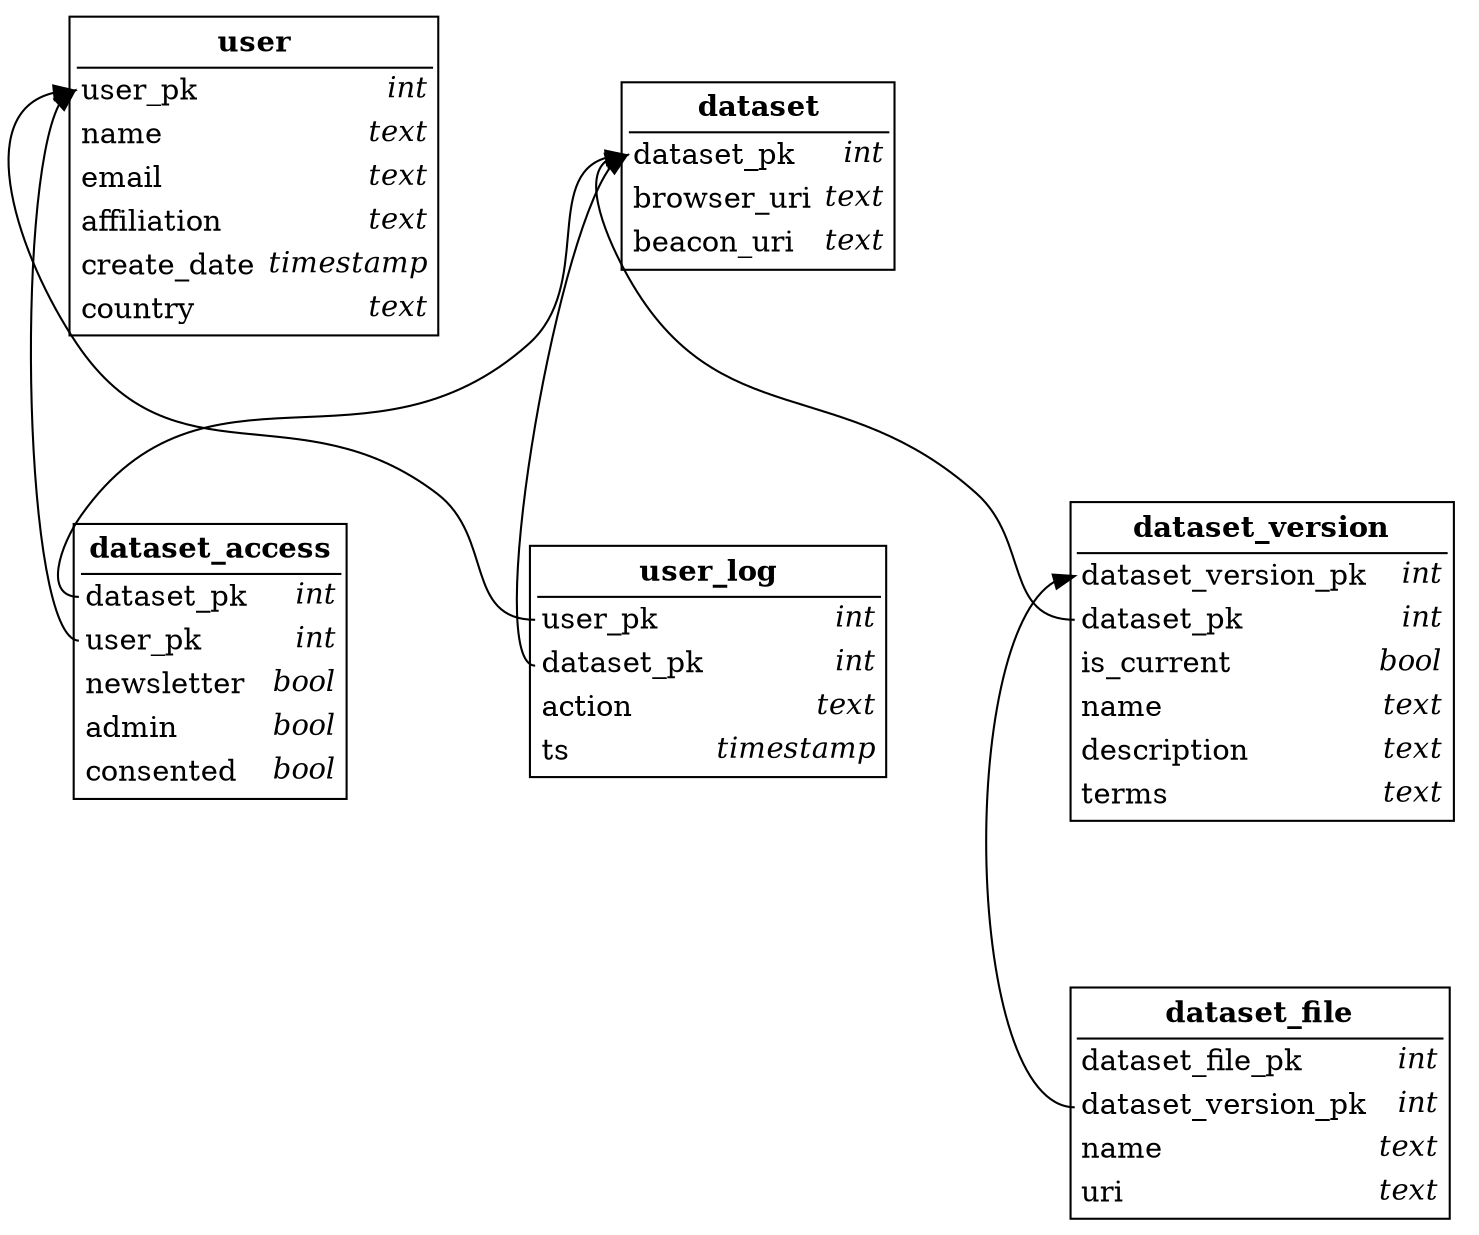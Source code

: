 digraph {
    ranksep=1 nodesep=1 rankdir=BT
    node [ shape = none ]
    /*
    subgraph cluster0 {
        user_log_old [ label="{user_log|pk\lemail\laction\lts\l}" ]
        users_old [ label="{users|pk\lusername\lemail\ldownload_count\lswefreq_admin\laffiliation\lfull_user\lcreate_date\lcountry\lnewsletter\l}" ]
        label = "Old schema"
    }
    */
        user [ label=<<table border="1" cellborder="0" align="left">
            <tr><td border="1" sides="b" colspan="2"><b>user</b></td></tr>
            <tr><td align="left" port="pk">user_pk</td><td align="right"><i>int</i></td></tr>
            <tr><td align="left">name</td><td align="right"><i>text</i></td></tr>
            <tr><td align="left" port="email">email</td><td align="right"><i>text</i></td></tr>
            <tr><td align="left">affiliation</td><td align="right"><i>text</i></td></tr>
            <tr><td align="left">create_date</td><td align="right"><i>timestamp</i></td></tr>
            <tr><td align="left">country</td><td align="right"><i>text</i></td></tr>
            </table>> ];

        dataset [ label=<<table border="1" cellborder="0">
            <tr><td border="1" sides="b" colspan="2"><b>dataset</b></td></tr>
            <tr><td align="left" port="pk">dataset_pk</td><td align="right"><i>int</i></td></tr>
            <tr><td align="left">browser_uri</td>         <td align="right"><i>text</i></td></tr>
            <tr><td align="left">beacon_uri</td>          <td align="right"><i>text</i></td></tr>
            </table>> ];

        user_log [ label=<<table border="1" cellborder="0">
            <tr><td border="1" sides="b" colspan="2"><b>user_log</b></td></tr>
            <tr><td align="left" port="user_pk">user_pk</td><td align="right"><i>int</i></td></tr>
            <tr><td align="left" port="dataset">dataset_pk</td><td align="right"><i>int</i></td></tr>
            <tr><td align="left">action</td><td align="right"><i>text</i></td></tr>
            <tr><td align="left">ts</td><td align="right"><i>timestamp</i></td></tr>
            </table>> ];

        dataset_access [ label=<<table border="1" cellborder="0">
            <tr><td border="1" sides="b" colspan="2"><b>dataset_access</b></td></tr>
            <tr><td align="left" port="dataset">dataset_pk</td><td align="right"><i>int</i></td></tr>
            <tr><td align="left" port="user">user_pk</td><td align="right"><i>int</i></td></tr>
            <tr><td align="left">newsletter</td><td align="right"><i>bool</i></td></tr>
            <tr><td align="left">admin</td><td align="right"><i>bool</i></td></tr>
            <tr><td align="left">consented</td><td align="right"><i>bool</i></td></tr>
            </table>> ];


        dataset_version [ label=<<table border="1" cellborder="0">
            <tr><td border="1" sides="b" colspan="2"><b>dataset_version</b></td></tr>
            <tr><td align="left" port="pk">dataset_version_pk</td><td align="right"><i>int</i></td></tr>
            <tr><td align="left" port="dataset">dataset_pk</td><td align="right"><i>int</i></td></tr>
            <tr><td align="left">is_current</td><td align="right"><i>bool</i></td></tr>
            <tr><td align="left">name</td><td align="right"><i>text</i></td></tr>
            <tr><td align="left">description</td><td align="right"><i>text</i></td></tr>
            <tr><td align="left">terms</td><td align="right"><i>text</i></td></tr>
            </table>> ];

        dataset_file [ label=<<table border="1" cellborder="0">
            <tr><td border="1" sides="b" colspan="2"><b>dataset_file</b></td></tr>
            <tr><td align="left" port="pk">dataset_file_pk</td><td align="right"><i>int</i></td></tr>
            <tr><td align="left" port="dv">dataset_version_pk</td><td align="right"><i>int</i></td></tr>
            <tr><td align="left">name</td><td align="right"><i>text</i></td></tr>
            <tr><td align="left">uri</td><td align="right"><i>text</i></td></tr>
            </table>> ];
    

        user_log:user_pk -> user:pk;
        dataset_access:user -> user:pk
        dataset_access:dataset -> dataset:pk
        dataset_version:dataset -> dataset:pk
        dataset_file:dv -> dataset_version:pk
        user_log:dataset -> dataset:pk

}
